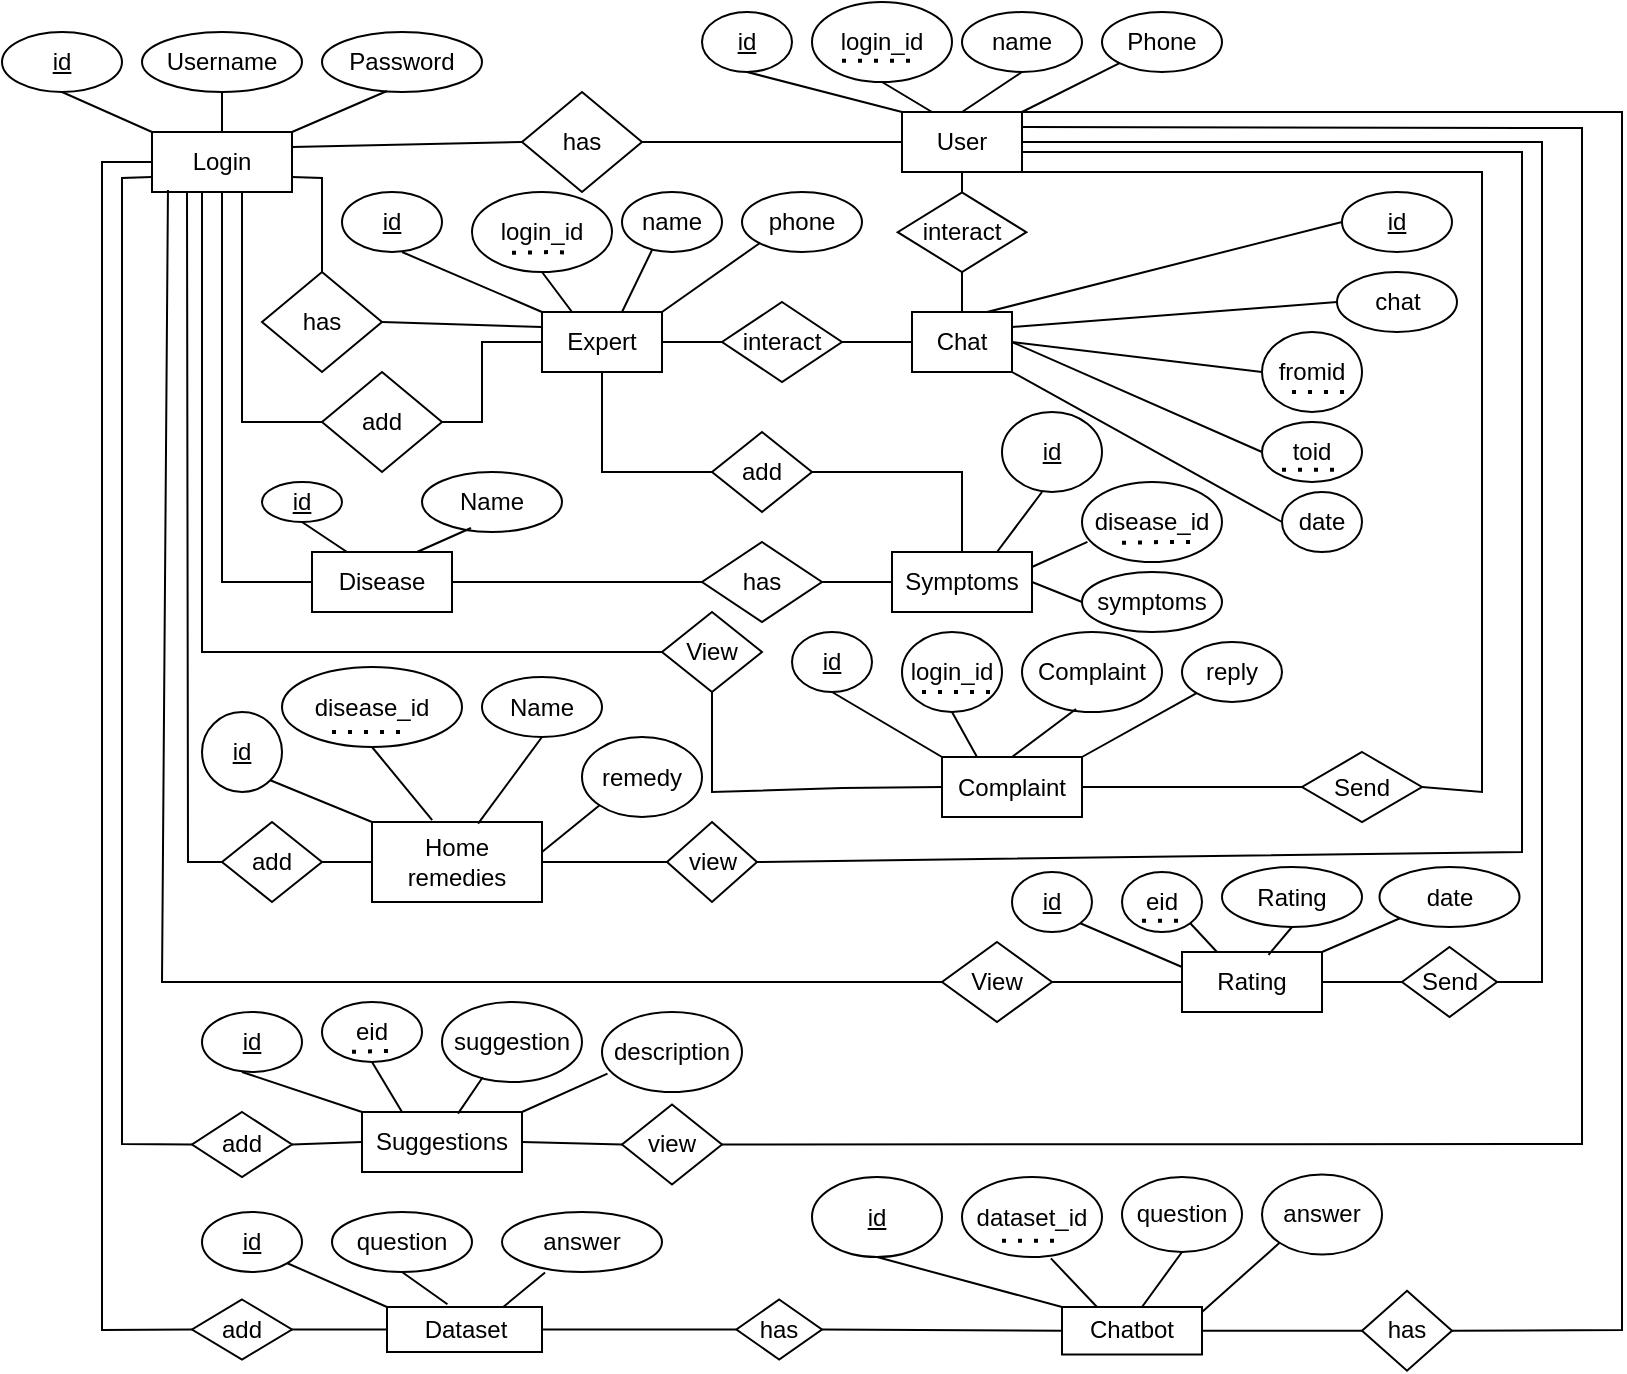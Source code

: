 <mxfile version="21.2.9" type="device">
  <diagram name="Page-1" id="4PY2ln1GWtD-hNEYARX-">
    <mxGraphModel dx="1122" dy="678" grid="1" gridSize="10" guides="1" tooltips="1" connect="1" arrows="1" fold="1" page="1" pageScale="1" pageWidth="850" pageHeight="1100" math="0" shadow="0">
      <root>
        <mxCell id="0" />
        <mxCell id="1" parent="0" />
        <mxCell id="e5oVYmnUQoA4widtPBJj-1" value="Login" style="rounded=0;whiteSpace=wrap;html=1;" parent="1" vertex="1">
          <mxGeometry x="85" y="80" width="70" height="30" as="geometry" />
        </mxCell>
        <mxCell id="e5oVYmnUQoA4widtPBJj-2" value="&lt;u&gt;id&lt;/u&gt;" style="ellipse;whiteSpace=wrap;html=1;" parent="1" vertex="1">
          <mxGeometry x="10" y="30" width="60" height="30" as="geometry" />
        </mxCell>
        <mxCell id="e5oVYmnUQoA4widtPBJj-3" value="Username" style="ellipse;whiteSpace=wrap;html=1;" parent="1" vertex="1">
          <mxGeometry x="80" y="30" width="80" height="30" as="geometry" />
        </mxCell>
        <mxCell id="e5oVYmnUQoA4widtPBJj-4" value="Password" style="ellipse;whiteSpace=wrap;html=1;" parent="1" vertex="1">
          <mxGeometry x="170" y="30" width="80" height="30" as="geometry" />
        </mxCell>
        <mxCell id="e5oVYmnUQoA4widtPBJj-5" value="has" style="shape=rhombus;html=1;dashed=0;whiteSpace=wrap;perimeter=rhombusPerimeter;" parent="1" vertex="1">
          <mxGeometry x="140" y="150" width="60" height="50" as="geometry" />
        </mxCell>
        <mxCell id="e5oVYmnUQoA4widtPBJj-6" value="" style="endArrow=none;html=1;rounded=0;entryX=0.5;entryY=1;entryDx=0;entryDy=0;exitX=0;exitY=0;exitDx=0;exitDy=0;" parent="1" source="e5oVYmnUQoA4widtPBJj-1" target="e5oVYmnUQoA4widtPBJj-2" edge="1">
          <mxGeometry width="50" height="50" relative="1" as="geometry">
            <mxPoint x="260" y="310" as="sourcePoint" />
            <mxPoint x="310" y="260" as="targetPoint" />
          </mxGeometry>
        </mxCell>
        <mxCell id="e5oVYmnUQoA4widtPBJj-8" value="" style="endArrow=none;html=1;rounded=0;entryX=0.406;entryY=0.983;entryDx=0;entryDy=0;entryPerimeter=0;exitX=1;exitY=0;exitDx=0;exitDy=0;" parent="1" source="e5oVYmnUQoA4widtPBJj-1" target="e5oVYmnUQoA4widtPBJj-4" edge="1">
          <mxGeometry width="50" height="50" relative="1" as="geometry">
            <mxPoint x="260" y="310" as="sourcePoint" />
            <mxPoint x="310" y="260" as="targetPoint" />
          </mxGeometry>
        </mxCell>
        <mxCell id="e5oVYmnUQoA4widtPBJj-10" value="Expert" style="html=1;dashed=0;whiteSpace=wrap;" parent="1" vertex="1">
          <mxGeometry x="280" y="170" width="60" height="30" as="geometry" />
        </mxCell>
        <mxCell id="e5oVYmnUQoA4widtPBJj-11" value="" style="endArrow=none;html=1;rounded=0;exitX=1;exitY=0.5;exitDx=0;exitDy=0;entryX=0;entryY=0.25;entryDx=0;entryDy=0;" parent="1" source="e5oVYmnUQoA4widtPBJj-5" target="e5oVYmnUQoA4widtPBJj-10" edge="1">
          <mxGeometry width="50" height="50" relative="1" as="geometry">
            <mxPoint x="260" y="310" as="sourcePoint" />
            <mxPoint x="310" y="260" as="targetPoint" />
          </mxGeometry>
        </mxCell>
        <mxCell id="e5oVYmnUQoA4widtPBJj-13" value="&lt;u&gt;id&lt;/u&gt;" style="ellipse;whiteSpace=wrap;html=1;" parent="1" vertex="1">
          <mxGeometry x="180" y="110" width="50" height="30" as="geometry" />
        </mxCell>
        <mxCell id="e5oVYmnUQoA4widtPBJj-15" value="name" style="ellipse;whiteSpace=wrap;html=1;" parent="1" vertex="1">
          <mxGeometry x="320" y="110" width="50" height="30" as="geometry" />
        </mxCell>
        <mxCell id="e5oVYmnUQoA4widtPBJj-16" value="phone" style="ellipse;whiteSpace=wrap;html=1;" parent="1" vertex="1">
          <mxGeometry x="380" y="110" width="60" height="30" as="geometry" />
        </mxCell>
        <mxCell id="e5oVYmnUQoA4widtPBJj-17" value="" style="endArrow=none;html=1;rounded=0;exitX=0;exitY=0;exitDx=0;exitDy=0;" parent="1" source="e5oVYmnUQoA4widtPBJj-10" edge="1">
          <mxGeometry width="50" height="50" relative="1" as="geometry">
            <mxPoint x="160" y="190" as="sourcePoint" />
            <mxPoint x="210" y="140" as="targetPoint" />
          </mxGeometry>
        </mxCell>
        <mxCell id="e5oVYmnUQoA4widtPBJj-18" value="" style="endArrow=none;html=1;rounded=0;entryX=0.5;entryY=1;entryDx=0;entryDy=0;exitX=0.25;exitY=0;exitDx=0;exitDy=0;" parent="1" source="e5oVYmnUQoA4widtPBJj-10" target="e5oVYmnUQoA4widtPBJj-14" edge="1">
          <mxGeometry width="50" height="50" relative="1" as="geometry">
            <mxPoint x="260" y="310" as="sourcePoint" />
            <mxPoint x="310" y="260" as="targetPoint" />
          </mxGeometry>
        </mxCell>
        <mxCell id="e5oVYmnUQoA4widtPBJj-19" value="" style="endArrow=none;html=1;rounded=0;entryX=0.3;entryY=0.967;entryDx=0;entryDy=0;entryPerimeter=0;" parent="1" target="e5oVYmnUQoA4widtPBJj-15" edge="1">
          <mxGeometry width="50" height="50" relative="1" as="geometry">
            <mxPoint x="320" y="170" as="sourcePoint" />
            <mxPoint x="310" y="260" as="targetPoint" />
          </mxGeometry>
        </mxCell>
        <mxCell id="e5oVYmnUQoA4widtPBJj-20" value="" style="endArrow=none;html=1;rounded=0;entryX=0;entryY=1;entryDx=0;entryDy=0;exitX=1;exitY=0;exitDx=0;exitDy=0;" parent="1" source="e5oVYmnUQoA4widtPBJj-10" target="e5oVYmnUQoA4widtPBJj-16" edge="1">
          <mxGeometry width="50" height="50" relative="1" as="geometry">
            <mxPoint x="260" y="310" as="sourcePoint" />
            <mxPoint x="310" y="260" as="targetPoint" />
          </mxGeometry>
        </mxCell>
        <mxCell id="e5oVYmnUQoA4widtPBJj-21" value="add" style="rhombus;whiteSpace=wrap;html=1;" parent="1" vertex="1">
          <mxGeometry x="170" y="200" width="60" height="50" as="geometry" />
        </mxCell>
        <mxCell id="e5oVYmnUQoA4widtPBJj-22" value="" style="endArrow=none;html=1;rounded=0;exitX=1;exitY=0.5;exitDx=0;exitDy=0;entryX=0;entryY=0.5;entryDx=0;entryDy=0;" parent="1" source="e5oVYmnUQoA4widtPBJj-21" target="e5oVYmnUQoA4widtPBJj-10" edge="1">
          <mxGeometry width="50" height="50" relative="1" as="geometry">
            <mxPoint x="260" y="310" as="sourcePoint" />
            <mxPoint x="310" y="260" as="targetPoint" />
            <Array as="points">
              <mxPoint x="250" y="225" />
              <mxPoint x="250" y="185" />
            </Array>
          </mxGeometry>
        </mxCell>
        <mxCell id="e5oVYmnUQoA4widtPBJj-23" value="" style="endArrow=none;html=1;rounded=0;exitX=0;exitY=0.5;exitDx=0;exitDy=0;" parent="1" source="e5oVYmnUQoA4widtPBJj-21" edge="1">
          <mxGeometry width="50" height="50" relative="1" as="geometry">
            <mxPoint x="120" y="220" as="sourcePoint" />
            <mxPoint x="130" y="110" as="targetPoint" />
            <Array as="points">
              <mxPoint x="130" y="225" />
            </Array>
          </mxGeometry>
        </mxCell>
        <mxCell id="e5oVYmnUQoA4widtPBJj-24" value="has" style="rhombus;whiteSpace=wrap;html=1;" parent="1" vertex="1">
          <mxGeometry x="270" y="60" width="60" height="50" as="geometry" />
        </mxCell>
        <mxCell id="e5oVYmnUQoA4widtPBJj-25" value="" style="endArrow=none;html=1;rounded=0;entryX=1;entryY=0.25;entryDx=0;entryDy=0;exitX=0;exitY=0.5;exitDx=0;exitDy=0;" parent="1" source="e5oVYmnUQoA4widtPBJj-24" target="e5oVYmnUQoA4widtPBJj-1" edge="1">
          <mxGeometry width="50" height="50" relative="1" as="geometry">
            <mxPoint x="120" y="260" as="sourcePoint" />
            <mxPoint x="310" y="260" as="targetPoint" />
            <Array as="points" />
          </mxGeometry>
        </mxCell>
        <mxCell id="e5oVYmnUQoA4widtPBJj-26" value="User" style="html=1;dashed=0;whiteSpace=wrap;" parent="1" vertex="1">
          <mxGeometry x="460" y="70" width="60" height="30" as="geometry" />
        </mxCell>
        <mxCell id="e5oVYmnUQoA4widtPBJj-28" value="&lt;u&gt;id&lt;/u&gt;" style="ellipse;whiteSpace=wrap;html=1;" parent="1" vertex="1">
          <mxGeometry x="360" y="20" width="45" height="30" as="geometry" />
        </mxCell>
        <mxCell id="e5oVYmnUQoA4widtPBJj-30" value="name" style="ellipse;whiteSpace=wrap;html=1;" parent="1" vertex="1">
          <mxGeometry x="490" y="20" width="60" height="30" as="geometry" />
        </mxCell>
        <mxCell id="e5oVYmnUQoA4widtPBJj-31" value="Phone" style="ellipse;whiteSpace=wrap;html=1;" parent="1" vertex="1">
          <mxGeometry x="560" y="20" width="60" height="30" as="geometry" />
        </mxCell>
        <mxCell id="e5oVYmnUQoA4widtPBJj-32" value="" style="endArrow=none;html=1;rounded=0;entryX=0.5;entryY=1;entryDx=0;entryDy=0;exitX=0;exitY=0;exitDx=0;exitDy=0;" parent="1" source="e5oVYmnUQoA4widtPBJj-26" target="e5oVYmnUQoA4widtPBJj-28" edge="1">
          <mxGeometry width="50" height="50" relative="1" as="geometry">
            <mxPoint x="280" y="310" as="sourcePoint" />
            <mxPoint x="330" y="260" as="targetPoint" />
          </mxGeometry>
        </mxCell>
        <mxCell id="e5oVYmnUQoA4widtPBJj-33" value="" style="endArrow=none;html=1;rounded=0;entryX=0.5;entryY=1;entryDx=0;entryDy=0;exitX=0.5;exitY=0;exitDx=0;exitDy=0;" parent="1" source="e5oVYmnUQoA4widtPBJj-26" target="e5oVYmnUQoA4widtPBJj-30" edge="1">
          <mxGeometry width="50" height="50" relative="1" as="geometry">
            <mxPoint x="280" y="310" as="sourcePoint" />
            <mxPoint x="330" y="260" as="targetPoint" />
          </mxGeometry>
        </mxCell>
        <mxCell id="e5oVYmnUQoA4widtPBJj-34" value="" style="endArrow=none;html=1;rounded=0;entryX=0;entryY=1;entryDx=0;entryDy=0;exitX=1;exitY=0;exitDx=0;exitDy=0;" parent="1" source="e5oVYmnUQoA4widtPBJj-26" target="e5oVYmnUQoA4widtPBJj-31" edge="1">
          <mxGeometry width="50" height="50" relative="1" as="geometry">
            <mxPoint x="530" y="90" as="sourcePoint" />
            <mxPoint x="330" y="260" as="targetPoint" />
          </mxGeometry>
        </mxCell>
        <mxCell id="e5oVYmnUQoA4widtPBJj-35" value="" style="endArrow=none;html=1;rounded=0;exitX=1;exitY=0.5;exitDx=0;exitDy=0;entryX=0;entryY=0.5;entryDx=0;entryDy=0;" parent="1" source="e5oVYmnUQoA4widtPBJj-24" target="e5oVYmnUQoA4widtPBJj-26" edge="1">
          <mxGeometry width="50" height="50" relative="1" as="geometry">
            <mxPoint x="280" y="310" as="sourcePoint" />
            <mxPoint x="480" y="90" as="targetPoint" />
            <Array as="points" />
          </mxGeometry>
        </mxCell>
        <mxCell id="e5oVYmnUQoA4widtPBJj-36" value="" style="endArrow=none;html=1;rounded=0;entryX=1;entryY=0.75;entryDx=0;entryDy=0;exitX=0.5;exitY=0;exitDx=0;exitDy=0;" parent="1" source="e5oVYmnUQoA4widtPBJj-5" target="e5oVYmnUQoA4widtPBJj-1" edge="1">
          <mxGeometry width="50" height="50" relative="1" as="geometry">
            <mxPoint x="280" y="310" as="sourcePoint" />
            <mxPoint x="330" y="260" as="targetPoint" />
            <Array as="points">
              <mxPoint x="170" y="103" />
            </Array>
          </mxGeometry>
        </mxCell>
        <mxCell id="e5oVYmnUQoA4widtPBJj-38" value="Chat" style="rounded=0;whiteSpace=wrap;html=1;" parent="1" vertex="1">
          <mxGeometry x="465" y="170" width="50" height="30" as="geometry" />
        </mxCell>
        <mxCell id="e5oVYmnUQoA4widtPBJj-41" value="interact" style="rhombus;whiteSpace=wrap;html=1;rotation=0;" parent="1" vertex="1">
          <mxGeometry x="457.83" y="110.17" width="64.35" height="39.83" as="geometry" />
        </mxCell>
        <mxCell id="e5oVYmnUQoA4widtPBJj-42" value="interact" style="rhombus;whiteSpace=wrap;html=1;" parent="1" vertex="1">
          <mxGeometry x="370" y="165" width="60" height="40" as="geometry" />
        </mxCell>
        <mxCell id="e5oVYmnUQoA4widtPBJj-43" value="" style="endArrow=none;html=1;rounded=0;entryX=0;entryY=0.5;entryDx=0;entryDy=0;exitX=1;exitY=0.5;exitDx=0;exitDy=0;" parent="1" source="e5oVYmnUQoA4widtPBJj-10" target="e5oVYmnUQoA4widtPBJj-42" edge="1">
          <mxGeometry width="50" height="50" relative="1" as="geometry">
            <mxPoint x="280" y="310" as="sourcePoint" />
            <mxPoint x="330" y="260" as="targetPoint" />
          </mxGeometry>
        </mxCell>
        <mxCell id="e5oVYmnUQoA4widtPBJj-44" value="" style="endArrow=none;html=1;rounded=0;entryX=0;entryY=0.5;entryDx=0;entryDy=0;exitX=1;exitY=0.5;exitDx=0;exitDy=0;" parent="1" source="e5oVYmnUQoA4widtPBJj-42" target="e5oVYmnUQoA4widtPBJj-38" edge="1">
          <mxGeometry width="50" height="50" relative="1" as="geometry">
            <mxPoint x="280" y="310" as="sourcePoint" />
            <mxPoint x="330" y="260" as="targetPoint" />
          </mxGeometry>
        </mxCell>
        <mxCell id="e5oVYmnUQoA4widtPBJj-45" value="" style="endArrow=none;html=1;rounded=0;entryX=0.5;entryY=1;entryDx=0;entryDy=0;exitX=0.5;exitY=0;exitDx=0;exitDy=0;" parent="1" source="e5oVYmnUQoA4widtPBJj-41" target="e5oVYmnUQoA4widtPBJj-26" edge="1">
          <mxGeometry width="50" height="50" relative="1" as="geometry">
            <mxPoint x="280" y="310" as="sourcePoint" />
            <mxPoint x="330" y="260" as="targetPoint" />
          </mxGeometry>
        </mxCell>
        <mxCell id="e5oVYmnUQoA4widtPBJj-49" value="" style="endArrow=none;html=1;rounded=0;entryX=0.5;entryY=1;entryDx=0;entryDy=0;exitX=0.5;exitY=0;exitDx=0;exitDy=0;" parent="1" source="e5oVYmnUQoA4widtPBJj-38" target="e5oVYmnUQoA4widtPBJj-41" edge="1">
          <mxGeometry width="50" height="50" relative="1" as="geometry">
            <mxPoint x="360" y="390" as="sourcePoint" />
            <mxPoint x="410" y="340" as="targetPoint" />
          </mxGeometry>
        </mxCell>
        <mxCell id="e5oVYmnUQoA4widtPBJj-50" value="Complaint" style="rounded=0;whiteSpace=wrap;html=1;" parent="1" vertex="1">
          <mxGeometry x="480" y="392.5" width="70" height="30" as="geometry" />
        </mxCell>
        <mxCell id="e5oVYmnUQoA4widtPBJj-51" value="&lt;u&gt;id&lt;/u&gt;" style="ellipse;whiteSpace=wrap;html=1;" parent="1" vertex="1">
          <mxGeometry x="405" y="330" width="40" height="30" as="geometry" />
        </mxCell>
        <mxCell id="e5oVYmnUQoA4widtPBJj-52" value="login_id" style="ellipse;whiteSpace=wrap;html=1;" parent="1" vertex="1">
          <mxGeometry x="460" y="330" width="50" height="40" as="geometry" />
        </mxCell>
        <mxCell id="e5oVYmnUQoA4widtPBJj-53" value="Complaint" style="ellipse;whiteSpace=wrap;html=1;" parent="1" vertex="1">
          <mxGeometry x="520" y="330" width="70" height="40" as="geometry" />
        </mxCell>
        <mxCell id="e5oVYmnUQoA4widtPBJj-54" value="reply" style="ellipse;whiteSpace=wrap;html=1;" parent="1" vertex="1">
          <mxGeometry x="600" y="335" width="50" height="30" as="geometry" />
        </mxCell>
        <mxCell id="e5oVYmnUQoA4widtPBJj-55" value="" style="endArrow=none;html=1;rounded=0;entryX=0.5;entryY=1;entryDx=0;entryDy=0;exitX=0;exitY=0;exitDx=0;exitDy=0;" parent="1" source="e5oVYmnUQoA4widtPBJj-50" target="e5oVYmnUQoA4widtPBJj-51" edge="1">
          <mxGeometry width="50" height="50" relative="1" as="geometry">
            <mxPoint x="280" y="310" as="sourcePoint" />
            <mxPoint x="330" y="260" as="targetPoint" />
          </mxGeometry>
        </mxCell>
        <mxCell id="e5oVYmnUQoA4widtPBJj-56" value="" style="endArrow=none;html=1;rounded=0;entryX=0.5;entryY=1;entryDx=0;entryDy=0;exitX=0.25;exitY=0;exitDx=0;exitDy=0;" parent="1" source="e5oVYmnUQoA4widtPBJj-50" target="e5oVYmnUQoA4widtPBJj-52" edge="1">
          <mxGeometry width="50" height="50" relative="1" as="geometry">
            <mxPoint x="280" y="310" as="sourcePoint" />
            <mxPoint x="330" y="260" as="targetPoint" />
          </mxGeometry>
        </mxCell>
        <mxCell id="e5oVYmnUQoA4widtPBJj-57" value="" style="endArrow=none;html=1;rounded=0;exitX=0.5;exitY=0;exitDx=0;exitDy=0;entryX=0.386;entryY=0.963;entryDx=0;entryDy=0;entryPerimeter=0;" parent="1" source="e5oVYmnUQoA4widtPBJj-50" target="e5oVYmnUQoA4widtPBJj-53" edge="1">
          <mxGeometry width="50" height="50" relative="1" as="geometry">
            <mxPoint x="280" y="310" as="sourcePoint" />
            <mxPoint x="460" y="250" as="targetPoint" />
          </mxGeometry>
        </mxCell>
        <mxCell id="e5oVYmnUQoA4widtPBJj-58" value="" style="endArrow=none;html=1;rounded=0;entryX=0;entryY=1;entryDx=0;entryDy=0;exitX=1;exitY=0;exitDx=0;exitDy=0;" parent="1" source="e5oVYmnUQoA4widtPBJj-50" target="e5oVYmnUQoA4widtPBJj-54" edge="1">
          <mxGeometry width="50" height="50" relative="1" as="geometry">
            <mxPoint x="280" y="310" as="sourcePoint" />
            <mxPoint x="330" y="260" as="targetPoint" />
          </mxGeometry>
        </mxCell>
        <mxCell id="fyWzcG6_L9xURKWOEm6A-1" value="Symptoms" style="rounded=0;whiteSpace=wrap;html=1;" parent="1" vertex="1">
          <mxGeometry x="455" y="290" width="70" height="30" as="geometry" />
        </mxCell>
        <mxCell id="fyWzcG6_L9xURKWOEm6A-2" value="has" style="rhombus;whiteSpace=wrap;html=1;" parent="1" vertex="1">
          <mxGeometry x="360" y="285" width="60" height="40" as="geometry" />
        </mxCell>
        <mxCell id="fyWzcG6_L9xURKWOEm6A-3" value="" style="endArrow=none;html=1;rounded=0;entryX=0;entryY=0.5;entryDx=0;entryDy=0;exitX=1;exitY=0.5;exitDx=0;exitDy=0;" parent="1" source="fyWzcG6_L9xURKWOEm6A-2" target="fyWzcG6_L9xURKWOEm6A-1" edge="1">
          <mxGeometry width="50" height="50" relative="1" as="geometry">
            <mxPoint x="390" y="380" as="sourcePoint" />
            <mxPoint x="440" y="330" as="targetPoint" />
          </mxGeometry>
        </mxCell>
        <mxCell id="fyWzcG6_L9xURKWOEm6A-4" value="Disease" style="rounded=0;whiteSpace=wrap;html=1;" parent="1" vertex="1">
          <mxGeometry x="165" y="290" width="70" height="30" as="geometry" />
        </mxCell>
        <mxCell id="fyWzcG6_L9xURKWOEm6A-5" value="&lt;u&gt;id&lt;/u&gt;" style="ellipse;whiteSpace=wrap;html=1;" parent="1" vertex="1">
          <mxGeometry x="140" y="255" width="40" height="20" as="geometry" />
        </mxCell>
        <mxCell id="fyWzcG6_L9xURKWOEm6A-6" value="Name" style="ellipse;whiteSpace=wrap;html=1;" parent="1" vertex="1">
          <mxGeometry x="220" y="250" width="70" height="30" as="geometry" />
        </mxCell>
        <mxCell id="fyWzcG6_L9xURKWOEm6A-8" value="" style="endArrow=none;html=1;rounded=0;entryX=0;entryY=0.5;entryDx=0;entryDy=0;exitX=1;exitY=0.5;exitDx=0;exitDy=0;" parent="1" source="fyWzcG6_L9xURKWOEm6A-4" target="fyWzcG6_L9xURKWOEm6A-2" edge="1">
          <mxGeometry width="50" height="50" relative="1" as="geometry">
            <mxPoint x="270" y="380" as="sourcePoint" />
            <mxPoint x="320" y="330" as="targetPoint" />
          </mxGeometry>
        </mxCell>
        <mxCell id="fyWzcG6_L9xURKWOEm6A-9" value="" style="endArrow=none;html=1;rounded=0;entryX=0.5;entryY=1;entryDx=0;entryDy=0;exitX=0.25;exitY=0;exitDx=0;exitDy=0;" parent="1" source="fyWzcG6_L9xURKWOEm6A-4" target="fyWzcG6_L9xURKWOEm6A-5" edge="1">
          <mxGeometry width="50" height="50" relative="1" as="geometry">
            <mxPoint x="90" y="380" as="sourcePoint" />
            <mxPoint x="140" y="330" as="targetPoint" />
          </mxGeometry>
        </mxCell>
        <mxCell id="fyWzcG6_L9xURKWOEm6A-10" value="" style="endArrow=none;html=1;rounded=0;entryX=0.35;entryY=0.933;entryDx=0;entryDy=0;entryPerimeter=0;exitX=0.75;exitY=0;exitDx=0;exitDy=0;" parent="1" source="fyWzcG6_L9xURKWOEm6A-4" target="fyWzcG6_L9xURKWOEm6A-6" edge="1">
          <mxGeometry width="50" height="50" relative="1" as="geometry">
            <mxPoint x="270" y="380" as="sourcePoint" />
            <mxPoint x="320" y="330" as="targetPoint" />
          </mxGeometry>
        </mxCell>
        <mxCell id="fyWzcG6_L9xURKWOEm6A-11" value="add" style="rhombus;whiteSpace=wrap;html=1;" parent="1" vertex="1">
          <mxGeometry x="365" y="230" width="50" height="40" as="geometry" />
        </mxCell>
        <mxCell id="fyWzcG6_L9xURKWOEm6A-12" value="" style="endArrow=none;html=1;rounded=0;exitX=0.5;exitY=1;exitDx=0;exitDy=0;entryX=0;entryY=0.5;entryDx=0;entryDy=0;" parent="1" source="e5oVYmnUQoA4widtPBJj-10" target="fyWzcG6_L9xURKWOEm6A-11" edge="1">
          <mxGeometry width="50" height="50" relative="1" as="geometry">
            <mxPoint x="400" y="310" as="sourcePoint" />
            <mxPoint x="450" y="260" as="targetPoint" />
            <Array as="points">
              <mxPoint x="310" y="250" />
            </Array>
          </mxGeometry>
        </mxCell>
        <mxCell id="fyWzcG6_L9xURKWOEm6A-13" value="" style="endArrow=none;html=1;rounded=0;entryX=0.5;entryY=0;entryDx=0;entryDy=0;exitX=1;exitY=0.5;exitDx=0;exitDy=0;" parent="1" source="fyWzcG6_L9xURKWOEm6A-11" target="fyWzcG6_L9xURKWOEm6A-1" edge="1">
          <mxGeometry width="50" height="50" relative="1" as="geometry">
            <mxPoint x="400" y="310" as="sourcePoint" />
            <mxPoint x="450" y="260" as="targetPoint" />
            <Array as="points">
              <mxPoint x="490" y="250" />
            </Array>
          </mxGeometry>
        </mxCell>
        <mxCell id="fyWzcG6_L9xURKWOEm6A-14" value="" style="endArrow=none;html=1;rounded=0;exitX=0;exitY=0.5;exitDx=0;exitDy=0;entryX=0.5;entryY=1;entryDx=0;entryDy=0;" parent="1" source="fyWzcG6_L9xURKWOEm6A-4" target="e5oVYmnUQoA4widtPBJj-1" edge="1">
          <mxGeometry width="50" height="50" relative="1" as="geometry">
            <mxPoint x="400" y="310" as="sourcePoint" />
            <mxPoint x="450" y="260" as="targetPoint" />
            <Array as="points">
              <mxPoint x="120" y="305" />
            </Array>
          </mxGeometry>
        </mxCell>
        <mxCell id="fyWzcG6_L9xURKWOEm6A-15" value="View" style="rhombus;whiteSpace=wrap;html=1;" parent="1" vertex="1">
          <mxGeometry x="340" y="320" width="50" height="40" as="geometry" />
        </mxCell>
        <mxCell id="fyWzcG6_L9xURKWOEm6A-16" value="" style="endArrow=none;html=1;rounded=0;entryX=0;entryY=0.5;entryDx=0;entryDy=0;exitX=0.5;exitY=1;exitDx=0;exitDy=0;" parent="1" source="fyWzcG6_L9xURKWOEm6A-15" target="e5oVYmnUQoA4widtPBJj-50" edge="1">
          <mxGeometry width="50" height="50" relative="1" as="geometry">
            <mxPoint x="400" y="310" as="sourcePoint" />
            <mxPoint x="450" y="260" as="targetPoint" />
            <Array as="points">
              <mxPoint x="365" y="410" />
              <mxPoint x="430" y="408" />
            </Array>
          </mxGeometry>
        </mxCell>
        <mxCell id="fyWzcG6_L9xURKWOEm6A-17" value="" style="endArrow=none;html=1;rounded=0;exitX=0;exitY=0.5;exitDx=0;exitDy=0;" parent="1" source="fyWzcG6_L9xURKWOEm6A-15" edge="1">
          <mxGeometry width="50" height="50" relative="1" as="geometry">
            <mxPoint x="400" y="310" as="sourcePoint" />
            <mxPoint x="110" y="110" as="targetPoint" />
            <Array as="points">
              <mxPoint x="110" y="340" />
            </Array>
          </mxGeometry>
        </mxCell>
        <mxCell id="fyWzcG6_L9xURKWOEm6A-18" value="Send" style="rhombus;whiteSpace=wrap;html=1;" parent="1" vertex="1">
          <mxGeometry x="660" y="390" width="60" height="35" as="geometry" />
        </mxCell>
        <mxCell id="fyWzcG6_L9xURKWOEm6A-19" value="" style="endArrow=none;html=1;rounded=0;entryX=0;entryY=0.5;entryDx=0;entryDy=0;exitX=1;exitY=0.5;exitDx=0;exitDy=0;" parent="1" source="e5oVYmnUQoA4widtPBJj-50" target="fyWzcG6_L9xURKWOEm6A-18" edge="1">
          <mxGeometry width="50" height="50" relative="1" as="geometry">
            <mxPoint x="400" y="310" as="sourcePoint" />
            <mxPoint x="450" y="260" as="targetPoint" />
          </mxGeometry>
        </mxCell>
        <mxCell id="fyWzcG6_L9xURKWOEm6A-20" value="" style="endArrow=none;html=1;rounded=0;exitX=1;exitY=0.5;exitDx=0;exitDy=0;entryX=1;entryY=1;entryDx=0;entryDy=0;" parent="1" source="fyWzcG6_L9xURKWOEm6A-18" target="e5oVYmnUQoA4widtPBJj-26" edge="1">
          <mxGeometry width="50" height="50" relative="1" as="geometry">
            <mxPoint x="400" y="310" as="sourcePoint" />
            <mxPoint x="520" y="100" as="targetPoint" />
            <Array as="points">
              <mxPoint x="750" y="410" />
              <mxPoint x="750" y="100" />
              <mxPoint x="580" y="100" />
            </Array>
          </mxGeometry>
        </mxCell>
        <mxCell id="fyWzcG6_L9xURKWOEm6A-21" value="Home remedies" style="rounded=0;whiteSpace=wrap;html=1;" parent="1" vertex="1">
          <mxGeometry x="195" y="425" width="85" height="40" as="geometry" />
        </mxCell>
        <mxCell id="fyWzcG6_L9xURKWOEm6A-22" value="Rating" style="rounded=0;whiteSpace=wrap;html=1;" parent="1" vertex="1">
          <mxGeometry x="600" y="490" width="70" height="30" as="geometry" />
        </mxCell>
        <mxCell id="fyWzcG6_L9xURKWOEm6A-23" value="View" style="rhombus;whiteSpace=wrap;html=1;" parent="1" vertex="1">
          <mxGeometry x="480" y="485" width="55" height="40" as="geometry" />
        </mxCell>
        <mxCell id="fyWzcG6_L9xURKWOEm6A-24" value="add" style="rhombus;whiteSpace=wrap;html=1;" parent="1" vertex="1">
          <mxGeometry x="120" y="425" width="50" height="40" as="geometry" />
        </mxCell>
        <mxCell id="fyWzcG6_L9xURKWOEm6A-26" value="Suggestions" style="rounded=0;whiteSpace=wrap;html=1;" parent="1" vertex="1">
          <mxGeometry x="190" y="570" width="80" height="30" as="geometry" />
        </mxCell>
        <mxCell id="fyWzcG6_L9xURKWOEm6A-27" value="add" style="rhombus;whiteSpace=wrap;html=1;" parent="1" vertex="1">
          <mxGeometry x="105" y="570" width="50" height="32.5" as="geometry" />
        </mxCell>
        <mxCell id="fyWzcG6_L9xURKWOEm6A-28" value="Dataset" style="rounded=0;whiteSpace=wrap;html=1;" parent="1" vertex="1">
          <mxGeometry x="202.5" y="667.5" width="77.5" height="22.5" as="geometry" />
        </mxCell>
        <mxCell id="fyWzcG6_L9xURKWOEm6A-29" value="view" style="rhombus;whiteSpace=wrap;html=1;" parent="1" vertex="1">
          <mxGeometry x="320" y="566.25" width="50" height="40" as="geometry" />
        </mxCell>
        <mxCell id="fyWzcG6_L9xURKWOEm6A-30" value="add" style="rhombus;whiteSpace=wrap;html=1;" parent="1" vertex="1">
          <mxGeometry x="105" y="663.75" width="50" height="30" as="geometry" />
        </mxCell>
        <mxCell id="fyWzcG6_L9xURKWOEm6A-33" value="view" style="rhombus;whiteSpace=wrap;html=1;" parent="1" vertex="1">
          <mxGeometry x="342.5" y="425" width="45" height="40" as="geometry" />
        </mxCell>
        <mxCell id="fyWzcG6_L9xURKWOEm6A-34" value="Send" style="rhombus;whiteSpace=wrap;html=1;" parent="1" vertex="1">
          <mxGeometry x="710" y="487.5" width="47.5" height="35" as="geometry" />
        </mxCell>
        <mxCell id="fyWzcG6_L9xURKWOEm6A-35" value="has" style="rhombus;whiteSpace=wrap;html=1;" parent="1" vertex="1">
          <mxGeometry x="377.18" y="663.75" width="42.82" height="30" as="geometry" />
        </mxCell>
        <mxCell id="fyWzcG6_L9xURKWOEm6A-36" value="" style="endArrow=none;html=1;rounded=0;entryX=0.25;entryY=1;entryDx=0;entryDy=0;exitX=0;exitY=0.5;exitDx=0;exitDy=0;" parent="1" source="fyWzcG6_L9xURKWOEm6A-24" target="e5oVYmnUQoA4widtPBJj-1" edge="1">
          <mxGeometry width="50" height="50" relative="1" as="geometry">
            <mxPoint x="100" y="450" as="sourcePoint" />
            <mxPoint x="450" y="280" as="targetPoint" />
            <Array as="points">
              <mxPoint x="103" y="445" />
            </Array>
          </mxGeometry>
        </mxCell>
        <mxCell id="fyWzcG6_L9xURKWOEm6A-37" value="" style="endArrow=none;html=1;rounded=0;exitX=1;exitY=0.5;exitDx=0;exitDy=0;entryX=0;entryY=0.5;entryDx=0;entryDy=0;" parent="1" source="fyWzcG6_L9xURKWOEm6A-24" target="fyWzcG6_L9xURKWOEm6A-21" edge="1">
          <mxGeometry width="50" height="50" relative="1" as="geometry">
            <mxPoint x="400" y="330" as="sourcePoint" />
            <mxPoint x="450" y="280" as="targetPoint" />
          </mxGeometry>
        </mxCell>
        <mxCell id="fyWzcG6_L9xURKWOEm6A-38" value="" style="endArrow=none;html=1;rounded=0;entryX=0;entryY=0.5;entryDx=0;entryDy=0;exitX=1;exitY=0.5;exitDx=0;exitDy=0;" parent="1" source="fyWzcG6_L9xURKWOEm6A-21" target="fyWzcG6_L9xURKWOEm6A-33" edge="1">
          <mxGeometry width="50" height="50" relative="1" as="geometry">
            <mxPoint x="400" y="330" as="sourcePoint" />
            <mxPoint x="450" y="280" as="targetPoint" />
          </mxGeometry>
        </mxCell>
        <mxCell id="fyWzcG6_L9xURKWOEm6A-39" value="" style="endArrow=none;html=1;rounded=0;exitX=1;exitY=0.5;exitDx=0;exitDy=0;" parent="1" source="fyWzcG6_L9xURKWOEm6A-33" edge="1">
          <mxGeometry width="50" height="50" relative="1" as="geometry">
            <mxPoint x="400" y="330" as="sourcePoint" />
            <mxPoint x="520" y="90" as="targetPoint" />
            <Array as="points">
              <mxPoint x="770" y="440" />
              <mxPoint x="770" y="90" />
            </Array>
          </mxGeometry>
        </mxCell>
        <mxCell id="fyWzcG6_L9xURKWOEm6A-40" value="" style="endArrow=none;html=1;rounded=0;entryX=0;entryY=0.5;entryDx=0;entryDy=0;exitX=0.114;exitY=0.967;exitDx=0;exitDy=0;exitPerimeter=0;" parent="1" source="e5oVYmnUQoA4widtPBJj-1" target="fyWzcG6_L9xURKWOEm6A-23" edge="1">
          <mxGeometry width="50" height="50" relative="1" as="geometry">
            <mxPoint x="100" y="110" as="sourcePoint" />
            <mxPoint x="450" y="280" as="targetPoint" />
            <Array as="points">
              <mxPoint x="90" y="505" />
            </Array>
          </mxGeometry>
        </mxCell>
        <mxCell id="fyWzcG6_L9xURKWOEm6A-41" value="" style="endArrow=none;html=1;rounded=0;entryX=0;entryY=0.5;entryDx=0;entryDy=0;exitX=1;exitY=0.5;exitDx=0;exitDy=0;" parent="1" source="fyWzcG6_L9xURKWOEm6A-23" target="fyWzcG6_L9xURKWOEm6A-22" edge="1">
          <mxGeometry width="50" height="50" relative="1" as="geometry">
            <mxPoint x="400" y="330" as="sourcePoint" />
            <mxPoint x="450" y="280" as="targetPoint" />
          </mxGeometry>
        </mxCell>
        <mxCell id="fyWzcG6_L9xURKWOEm6A-42" value="" style="endArrow=none;html=1;rounded=0;exitX=1;exitY=0.5;exitDx=0;exitDy=0;entryX=0;entryY=0.5;entryDx=0;entryDy=0;" parent="1" source="fyWzcG6_L9xURKWOEm6A-27" target="fyWzcG6_L9xURKWOEm6A-26" edge="1">
          <mxGeometry width="50" height="50" relative="1" as="geometry">
            <mxPoint x="400" y="330" as="sourcePoint" />
            <mxPoint x="310" y="545" as="targetPoint" />
          </mxGeometry>
        </mxCell>
        <mxCell id="fyWzcG6_L9xURKWOEm6A-43" value="" style="endArrow=none;html=1;rounded=0;entryX=0;entryY=0.5;entryDx=0;entryDy=0;exitX=0;exitY=0.75;exitDx=0;exitDy=0;" parent="1" source="e5oVYmnUQoA4widtPBJj-1" target="fyWzcG6_L9xURKWOEm6A-27" edge="1">
          <mxGeometry width="50" height="50" relative="1" as="geometry">
            <mxPoint x="90" y="110" as="sourcePoint" />
            <mxPoint x="450" y="280" as="targetPoint" />
            <Array as="points">
              <mxPoint x="70" y="103" />
              <mxPoint x="70" y="586" />
            </Array>
          </mxGeometry>
        </mxCell>
        <mxCell id="fyWzcG6_L9xURKWOEm6A-44" value="" style="endArrow=none;html=1;rounded=0;exitX=0;exitY=0.5;exitDx=0;exitDy=0;entryX=0;entryY=0.5;entryDx=0;entryDy=0;" parent="1" source="fyWzcG6_L9xURKWOEm6A-30" target="e5oVYmnUQoA4widtPBJj-1" edge="1">
          <mxGeometry width="50" height="50" relative="1" as="geometry">
            <mxPoint x="400" y="330" as="sourcePoint" />
            <mxPoint x="60" y="580" as="targetPoint" />
            <Array as="points">
              <mxPoint x="60" y="679" />
              <mxPoint x="60" y="95" />
            </Array>
          </mxGeometry>
        </mxCell>
        <mxCell id="fyWzcG6_L9xURKWOEm6A-45" value="" style="endArrow=none;html=1;rounded=0;exitX=1;exitY=0.5;exitDx=0;exitDy=0;entryX=0;entryY=0.5;entryDx=0;entryDy=0;" parent="1" source="fyWzcG6_L9xURKWOEm6A-30" target="fyWzcG6_L9xURKWOEm6A-28" edge="1">
          <mxGeometry width="50" height="50" relative="1" as="geometry">
            <mxPoint x="370" y="340" as="sourcePoint" />
            <mxPoint x="420" y="290" as="targetPoint" />
          </mxGeometry>
        </mxCell>
        <mxCell id="fyWzcG6_L9xURKWOEm6A-46" value="" style="endArrow=none;html=1;rounded=0;entryX=0;entryY=0.5;entryDx=0;entryDy=0;exitX=1;exitY=0.5;exitDx=0;exitDy=0;" parent="1" source="fyWzcG6_L9xURKWOEm6A-22" target="fyWzcG6_L9xURKWOEm6A-34" edge="1">
          <mxGeometry width="50" height="50" relative="1" as="geometry">
            <mxPoint x="390" y="503" as="sourcePoint" />
            <mxPoint x="420" y="290" as="targetPoint" />
          </mxGeometry>
        </mxCell>
        <mxCell id="fyWzcG6_L9xURKWOEm6A-47" value="" style="endArrow=none;html=1;rounded=0;entryX=0;entryY=0.5;entryDx=0;entryDy=0;exitX=1;exitY=0.5;exitDx=0;exitDy=0;" parent="1" source="fyWzcG6_L9xURKWOEm6A-26" target="fyWzcG6_L9xURKWOEm6A-29" edge="1">
          <mxGeometry width="50" height="50" relative="1" as="geometry">
            <mxPoint x="370" y="330" as="sourcePoint" />
            <mxPoint x="420" y="280" as="targetPoint" />
          </mxGeometry>
        </mxCell>
        <mxCell id="fyWzcG6_L9xURKWOEm6A-52" value="" style="endArrow=none;html=1;rounded=0;exitX=1;exitY=0.5;exitDx=0;exitDy=0;entryX=0;entryY=0.5;entryDx=0;entryDy=0;" parent="1" source="fyWzcG6_L9xURKWOEm6A-28" target="fyWzcG6_L9xURKWOEm6A-35" edge="1">
          <mxGeometry width="50" height="50" relative="1" as="geometry">
            <mxPoint x="370" y="330" as="sourcePoint" />
            <mxPoint x="460" y="590" as="targetPoint" />
          </mxGeometry>
        </mxCell>
        <mxCell id="fyWzcG6_L9xURKWOEm6A-53" value="" style="endArrow=none;html=1;rounded=0;exitX=1;exitY=0.5;exitDx=0;exitDy=0;entryX=1;entryY=0.5;entryDx=0;entryDy=0;" parent="1" source="fyWzcG6_L9xURKWOEm6A-34" target="e5oVYmnUQoA4widtPBJj-26" edge="1">
          <mxGeometry width="50" height="50" relative="1" as="geometry">
            <mxPoint x="370" y="330" as="sourcePoint" />
            <mxPoint x="650" y="505" as="targetPoint" />
            <Array as="points">
              <mxPoint x="780" y="505" />
              <mxPoint x="780" y="85" />
            </Array>
          </mxGeometry>
        </mxCell>
        <mxCell id="fyWzcG6_L9xURKWOEm6A-55" value="" style="endArrow=none;html=1;rounded=0;exitX=1;exitY=0.5;exitDx=0;exitDy=0;entryX=1;entryY=0.25;entryDx=0;entryDy=0;" parent="1" source="fyWzcG6_L9xURKWOEm6A-29" target="e5oVYmnUQoA4widtPBJj-26" edge="1">
          <mxGeometry width="50" height="50" relative="1" as="geometry">
            <mxPoint x="370" y="330" as="sourcePoint" />
            <mxPoint x="520" y="60" as="targetPoint" />
            <Array as="points">
              <mxPoint x="800" y="586" />
              <mxPoint x="800" y="78" />
            </Array>
          </mxGeometry>
        </mxCell>
        <mxCell id="Wvopbo3fsNnhGRtY6t6F-2" value="Chatbot" style="rounded=0;whiteSpace=wrap;html=1;" vertex="1" parent="1">
          <mxGeometry x="540" y="667.5" width="70" height="23.75" as="geometry" />
        </mxCell>
        <mxCell id="Wvopbo3fsNnhGRtY6t6F-4" value="" style="endArrow=none;html=1;rounded=0;entryX=0;entryY=0.5;entryDx=0;entryDy=0;exitX=1;exitY=0.5;exitDx=0;exitDy=0;" edge="1" parent="1" source="fyWzcG6_L9xURKWOEm6A-35" target="Wvopbo3fsNnhGRtY6t6F-2">
          <mxGeometry width="50" height="50" relative="1" as="geometry">
            <mxPoint x="400" y="460" as="sourcePoint" />
            <mxPoint x="450" y="410" as="targetPoint" />
          </mxGeometry>
        </mxCell>
        <mxCell id="Wvopbo3fsNnhGRtY6t6F-6" value="has" style="rhombus;whiteSpace=wrap;html=1;" vertex="1" parent="1">
          <mxGeometry x="690" y="659.37" width="45" height="40" as="geometry" />
        </mxCell>
        <mxCell id="Wvopbo3fsNnhGRtY6t6F-7" value="" style="endArrow=none;html=1;rounded=0;entryX=0;entryY=0.5;entryDx=0;entryDy=0;exitX=1;exitY=0.5;exitDx=0;exitDy=0;" edge="1" parent="1" source="Wvopbo3fsNnhGRtY6t6F-2" target="Wvopbo3fsNnhGRtY6t6F-6">
          <mxGeometry width="50" height="50" relative="1" as="geometry">
            <mxPoint x="400" y="460" as="sourcePoint" />
            <mxPoint x="450" y="410" as="targetPoint" />
          </mxGeometry>
        </mxCell>
        <mxCell id="Wvopbo3fsNnhGRtY6t6F-8" value="" style="endArrow=none;html=1;rounded=0;exitX=1;exitY=0.5;exitDx=0;exitDy=0;" edge="1" parent="1" source="Wvopbo3fsNnhGRtY6t6F-6">
          <mxGeometry width="50" height="50" relative="1" as="geometry">
            <mxPoint x="400" y="360" as="sourcePoint" />
            <mxPoint x="520" y="70" as="targetPoint" />
            <Array as="points">
              <mxPoint x="820" y="679" />
              <mxPoint x="820" y="70" />
            </Array>
          </mxGeometry>
        </mxCell>
        <mxCell id="Wvopbo3fsNnhGRtY6t6F-12" value="" style="endArrow=none;html=1;rounded=0;entryX=0.5;entryY=1;entryDx=0;entryDy=0;exitX=0.5;exitY=0;exitDx=0;exitDy=0;" edge="1" parent="1" source="e5oVYmnUQoA4widtPBJj-1" target="e5oVYmnUQoA4widtPBJj-3">
          <mxGeometry width="50" height="50" relative="1" as="geometry">
            <mxPoint x="400" y="340" as="sourcePoint" />
            <mxPoint x="450" y="290" as="targetPoint" />
          </mxGeometry>
        </mxCell>
        <mxCell id="Wvopbo3fsNnhGRtY6t6F-14" value="&lt;u&gt;id&lt;/u&gt;" style="ellipse;whiteSpace=wrap;html=1;" vertex="1" parent="1">
          <mxGeometry x="680" y="110" width="55" height="30" as="geometry" />
        </mxCell>
        <mxCell id="Wvopbo3fsNnhGRtY6t6F-15" value="chat" style="ellipse;whiteSpace=wrap;html=1;" vertex="1" parent="1">
          <mxGeometry x="677.5" y="150" width="60" height="30" as="geometry" />
        </mxCell>
        <mxCell id="Wvopbo3fsNnhGRtY6t6F-16" value="fromid" style="ellipse;whiteSpace=wrap;html=1;" vertex="1" parent="1">
          <mxGeometry x="640" y="180" width="50" height="40" as="geometry" />
        </mxCell>
        <mxCell id="Wvopbo3fsNnhGRtY6t6F-20" value="toid" style="ellipse;whiteSpace=wrap;html=1;" vertex="1" parent="1">
          <mxGeometry x="640" y="225" width="50" height="30" as="geometry" />
        </mxCell>
        <mxCell id="Wvopbo3fsNnhGRtY6t6F-21" value="date" style="ellipse;whiteSpace=wrap;html=1;" vertex="1" parent="1">
          <mxGeometry x="650" y="260" width="40" height="30" as="geometry" />
        </mxCell>
        <mxCell id="Wvopbo3fsNnhGRtY6t6F-30" value="login_id" style="ellipse;whiteSpace=wrap;html=1;" vertex="1" parent="1">
          <mxGeometry x="415" y="15" width="70" height="40" as="geometry" />
        </mxCell>
        <mxCell id="Wvopbo3fsNnhGRtY6t6F-31" value="" style="endArrow=none;html=1;rounded=0;entryX=0.5;entryY=1;entryDx=0;entryDy=0;exitX=0.25;exitY=0;exitDx=0;exitDy=0;" edge="1" parent="1" source="e5oVYmnUQoA4widtPBJj-26" target="Wvopbo3fsNnhGRtY6t6F-30">
          <mxGeometry width="50" height="50" relative="1" as="geometry">
            <mxPoint x="390" y="360" as="sourcePoint" />
            <mxPoint x="440" y="310" as="targetPoint" />
          </mxGeometry>
        </mxCell>
        <mxCell id="Wvopbo3fsNnhGRtY6t6F-33" value="" style="endArrow=none;html=1;rounded=0;exitX=0.75;exitY=0;exitDx=0;exitDy=0;entryX=0;entryY=0.5;entryDx=0;entryDy=0;" edge="1" parent="1" source="e5oVYmnUQoA4widtPBJj-38" target="Wvopbo3fsNnhGRtY6t6F-14">
          <mxGeometry width="50" height="50" relative="1" as="geometry">
            <mxPoint x="502.5" y="170" as="sourcePoint" />
            <mxPoint x="552.5" y="120" as="targetPoint" />
          </mxGeometry>
        </mxCell>
        <mxCell id="Wvopbo3fsNnhGRtY6t6F-36" value="" style="endArrow=none;html=1;rounded=0;exitX=1;exitY=0.25;exitDx=0;exitDy=0;entryX=0;entryY=0.5;entryDx=0;entryDy=0;" edge="1" parent="1" source="e5oVYmnUQoA4widtPBJj-38" target="Wvopbo3fsNnhGRtY6t6F-15">
          <mxGeometry width="50" height="50" relative="1" as="geometry">
            <mxPoint x="505" y="220" as="sourcePoint" />
            <mxPoint x="560" y="160" as="targetPoint" />
          </mxGeometry>
        </mxCell>
        <mxCell id="Wvopbo3fsNnhGRtY6t6F-37" value="" style="endArrow=none;html=1;rounded=0;entryX=0;entryY=0.5;entryDx=0;entryDy=0;exitX=1;exitY=0.5;exitDx=0;exitDy=0;" edge="1" parent="1" source="e5oVYmnUQoA4widtPBJj-38" target="Wvopbo3fsNnhGRtY6t6F-16">
          <mxGeometry width="50" height="50" relative="1" as="geometry">
            <mxPoint x="520" y="190" as="sourcePoint" />
            <mxPoint x="440" y="310" as="targetPoint" />
          </mxGeometry>
        </mxCell>
        <mxCell id="Wvopbo3fsNnhGRtY6t6F-38" value="" style="endArrow=none;html=1;rounded=0;exitX=1;exitY=0.5;exitDx=0;exitDy=0;entryX=0;entryY=0.5;entryDx=0;entryDy=0;" edge="1" parent="1" source="e5oVYmnUQoA4widtPBJj-38" target="Wvopbo3fsNnhGRtY6t6F-20">
          <mxGeometry width="50" height="50" relative="1" as="geometry">
            <mxPoint x="390" y="360" as="sourcePoint" />
            <mxPoint x="560" y="250" as="targetPoint" />
          </mxGeometry>
        </mxCell>
        <mxCell id="Wvopbo3fsNnhGRtY6t6F-39" value="" style="endArrow=none;html=1;rounded=0;entryX=0;entryY=0.5;entryDx=0;entryDy=0;exitX=1;exitY=1;exitDx=0;exitDy=0;" edge="1" parent="1" source="e5oVYmnUQoA4widtPBJj-38" target="Wvopbo3fsNnhGRtY6t6F-21">
          <mxGeometry width="50" height="50" relative="1" as="geometry">
            <mxPoint x="485" y="290" as="sourcePoint" />
            <mxPoint x="535" y="240" as="targetPoint" />
          </mxGeometry>
        </mxCell>
        <mxCell id="Wvopbo3fsNnhGRtY6t6F-40" value="&lt;u&gt;id&lt;/u&gt;" style="ellipse;whiteSpace=wrap;html=1;" vertex="1" parent="1">
          <mxGeometry x="110" y="370" width="40" height="40" as="geometry" />
        </mxCell>
        <mxCell id="Wvopbo3fsNnhGRtY6t6F-42" value="disease_id" style="ellipse;whiteSpace=wrap;html=1;" vertex="1" parent="1">
          <mxGeometry x="150" y="347.5" width="90" height="40" as="geometry" />
        </mxCell>
        <mxCell id="Wvopbo3fsNnhGRtY6t6F-43" value="Name" style="ellipse;whiteSpace=wrap;html=1;" vertex="1" parent="1">
          <mxGeometry x="250" y="352.5" width="60" height="30" as="geometry" />
        </mxCell>
        <mxCell id="Wvopbo3fsNnhGRtY6t6F-46" value="remedy" style="ellipse;whiteSpace=wrap;html=1;" vertex="1" parent="1">
          <mxGeometry x="300" y="382.5" width="60" height="40" as="geometry" />
        </mxCell>
        <mxCell id="Wvopbo3fsNnhGRtY6t6F-47" value="" style="endArrow=none;html=1;rounded=0;entryX=1;entryY=1;entryDx=0;entryDy=0;exitX=0;exitY=0;exitDx=0;exitDy=0;" edge="1" parent="1" source="fyWzcG6_L9xURKWOEm6A-21" target="Wvopbo3fsNnhGRtY6t6F-40">
          <mxGeometry width="50" height="50" relative="1" as="geometry">
            <mxPoint x="390" y="360" as="sourcePoint" />
            <mxPoint x="440" y="310" as="targetPoint" />
          </mxGeometry>
        </mxCell>
        <mxCell id="Wvopbo3fsNnhGRtY6t6F-48" value="" style="endArrow=none;html=1;rounded=0;entryX=0.5;entryY=1;entryDx=0;entryDy=0;exitX=0.354;exitY=-0.024;exitDx=0;exitDy=0;exitPerimeter=0;" edge="1" parent="1" source="fyWzcG6_L9xURKWOEm6A-21" target="Wvopbo3fsNnhGRtY6t6F-42">
          <mxGeometry width="50" height="50" relative="1" as="geometry">
            <mxPoint x="230" y="430" as="sourcePoint" />
            <mxPoint x="440" y="310" as="targetPoint" />
          </mxGeometry>
        </mxCell>
        <mxCell id="Wvopbo3fsNnhGRtY6t6F-49" value="" style="endArrow=none;html=1;rounded=0;entryX=0.5;entryY=1;entryDx=0;entryDy=0;exitX=0.624;exitY=0.021;exitDx=0;exitDy=0;exitPerimeter=0;" edge="1" parent="1" source="fyWzcG6_L9xURKWOEm6A-21" target="Wvopbo3fsNnhGRtY6t6F-43">
          <mxGeometry width="50" height="50" relative="1" as="geometry">
            <mxPoint x="390" y="360" as="sourcePoint" />
            <mxPoint x="440" y="310" as="targetPoint" />
          </mxGeometry>
        </mxCell>
        <mxCell id="Wvopbo3fsNnhGRtY6t6F-50" value="" style="endArrow=none;html=1;rounded=0;entryX=0;entryY=1;entryDx=0;entryDy=0;" edge="1" parent="1" target="Wvopbo3fsNnhGRtY6t6F-46">
          <mxGeometry width="50" height="50" relative="1" as="geometry">
            <mxPoint x="280" y="440" as="sourcePoint" />
            <mxPoint x="310" y="410" as="targetPoint" />
          </mxGeometry>
        </mxCell>
        <mxCell id="Wvopbo3fsNnhGRtY6t6F-51" value="&lt;u&gt;id&lt;/u&gt;" style="ellipse;whiteSpace=wrap;html=1;" vertex="1" parent="1">
          <mxGeometry x="510" y="220" width="50" height="40" as="geometry" />
        </mxCell>
        <mxCell id="Wvopbo3fsNnhGRtY6t6F-52" value="disease_id" style="ellipse;whiteSpace=wrap;html=1;" vertex="1" parent="1">
          <mxGeometry x="550" y="255" width="70" height="40" as="geometry" />
        </mxCell>
        <mxCell id="Wvopbo3fsNnhGRtY6t6F-53" value="symptoms" style="ellipse;whiteSpace=wrap;html=1;" vertex="1" parent="1">
          <mxGeometry x="550" y="300" width="70" height="30" as="geometry" />
        </mxCell>
        <mxCell id="Wvopbo3fsNnhGRtY6t6F-54" value="" style="endArrow=none;html=1;rounded=0;exitX=0.75;exitY=0;exitDx=0;exitDy=0;" edge="1" parent="1" source="fyWzcG6_L9xURKWOEm6A-1">
          <mxGeometry width="50" height="50" relative="1" as="geometry">
            <mxPoint x="390" y="360" as="sourcePoint" />
            <mxPoint x="530" y="260" as="targetPoint" />
          </mxGeometry>
        </mxCell>
        <mxCell id="Wvopbo3fsNnhGRtY6t6F-56" value="" style="endArrow=none;html=1;rounded=0;entryX=0.039;entryY=0.749;entryDx=0;entryDy=0;exitX=1;exitY=0.25;exitDx=0;exitDy=0;entryPerimeter=0;" edge="1" parent="1" source="fyWzcG6_L9xURKWOEm6A-1" target="Wvopbo3fsNnhGRtY6t6F-52">
          <mxGeometry width="50" height="50" relative="1" as="geometry">
            <mxPoint x="390" y="360" as="sourcePoint" />
            <mxPoint x="440" y="310" as="targetPoint" />
          </mxGeometry>
        </mxCell>
        <mxCell id="Wvopbo3fsNnhGRtY6t6F-57" value="" style="endArrow=none;html=1;rounded=0;entryX=0;entryY=0.5;entryDx=0;entryDy=0;exitX=1;exitY=0.5;exitDx=0;exitDy=0;" edge="1" parent="1" source="fyWzcG6_L9xURKWOEm6A-1" target="Wvopbo3fsNnhGRtY6t6F-53">
          <mxGeometry width="50" height="50" relative="1" as="geometry">
            <mxPoint x="390" y="360" as="sourcePoint" />
            <mxPoint x="440" y="310" as="targetPoint" />
          </mxGeometry>
        </mxCell>
        <mxCell id="Wvopbo3fsNnhGRtY6t6F-61" value="&lt;u&gt;id&lt;/u&gt;" style="ellipse;whiteSpace=wrap;html=1;" vertex="1" parent="1">
          <mxGeometry x="515" y="450" width="40" height="30" as="geometry" />
        </mxCell>
        <mxCell id="Wvopbo3fsNnhGRtY6t6F-62" value="eid" style="ellipse;whiteSpace=wrap;html=1;" vertex="1" parent="1">
          <mxGeometry x="570" y="450" width="40" height="30" as="geometry" />
        </mxCell>
        <mxCell id="Wvopbo3fsNnhGRtY6t6F-63" value="Rating" style="ellipse;whiteSpace=wrap;html=1;" vertex="1" parent="1">
          <mxGeometry x="620" y="447.5" width="70" height="30" as="geometry" />
        </mxCell>
        <mxCell id="Wvopbo3fsNnhGRtY6t6F-64" value="date" style="ellipse;whiteSpace=wrap;html=1;" vertex="1" parent="1">
          <mxGeometry x="698.75" y="447.5" width="70" height="30" as="geometry" />
        </mxCell>
        <mxCell id="Wvopbo3fsNnhGRtY6t6F-68" value="" style="endArrow=none;html=1;rounded=0;entryX=0;entryY=0.25;entryDx=0;entryDy=0;exitX=1;exitY=1;exitDx=0;exitDy=0;" edge="1" parent="1" source="Wvopbo3fsNnhGRtY6t6F-61" target="fyWzcG6_L9xURKWOEm6A-22">
          <mxGeometry width="50" height="50" relative="1" as="geometry">
            <mxPoint x="387.5" y="500" as="sourcePoint" />
            <mxPoint x="437.5" y="450" as="targetPoint" />
          </mxGeometry>
        </mxCell>
        <mxCell id="Wvopbo3fsNnhGRtY6t6F-69" value="" style="endArrow=none;html=1;rounded=0;entryX=0.25;entryY=0;entryDx=0;entryDy=0;exitX=1;exitY=1;exitDx=0;exitDy=0;" edge="1" parent="1" source="Wvopbo3fsNnhGRtY6t6F-62" target="fyWzcG6_L9xURKWOEm6A-22">
          <mxGeometry width="50" height="50" relative="1" as="geometry">
            <mxPoint x="390" y="360" as="sourcePoint" />
            <mxPoint x="440" y="310" as="targetPoint" />
          </mxGeometry>
        </mxCell>
        <mxCell id="Wvopbo3fsNnhGRtY6t6F-70" value="" style="endArrow=none;html=1;rounded=0;entryX=0.5;entryY=1;entryDx=0;entryDy=0;exitX=0.618;exitY=0.047;exitDx=0;exitDy=0;exitPerimeter=0;" edge="1" parent="1" source="fyWzcG6_L9xURKWOEm6A-22" target="Wvopbo3fsNnhGRtY6t6F-63">
          <mxGeometry width="50" height="50" relative="1" as="geometry">
            <mxPoint x="390" y="360" as="sourcePoint" />
            <mxPoint x="440" y="310" as="targetPoint" />
          </mxGeometry>
        </mxCell>
        <mxCell id="Wvopbo3fsNnhGRtY6t6F-71" value="" style="endArrow=none;html=1;rounded=0;exitX=0;exitY=1;exitDx=0;exitDy=0;entryX=1;entryY=0;entryDx=0;entryDy=0;" edge="1" parent="1" source="Wvopbo3fsNnhGRtY6t6F-64" target="fyWzcG6_L9xURKWOEm6A-22">
          <mxGeometry width="50" height="50" relative="1" as="geometry">
            <mxPoint x="390" y="360" as="sourcePoint" />
            <mxPoint x="440" y="310" as="targetPoint" />
          </mxGeometry>
        </mxCell>
        <mxCell id="Wvopbo3fsNnhGRtY6t6F-77" value="&lt;u&gt;id&lt;/u&gt;" style="ellipse;whiteSpace=wrap;html=1;" vertex="1" parent="1">
          <mxGeometry x="110" y="520" width="50" height="30" as="geometry" />
        </mxCell>
        <mxCell id="Wvopbo3fsNnhGRtY6t6F-79" value="eid" style="ellipse;whiteSpace=wrap;html=1;" vertex="1" parent="1">
          <mxGeometry x="170" y="515" width="50" height="30" as="geometry" />
        </mxCell>
        <mxCell id="Wvopbo3fsNnhGRtY6t6F-80" value="suggestion" style="ellipse;whiteSpace=wrap;html=1;" vertex="1" parent="1">
          <mxGeometry x="230" y="515" width="70" height="40" as="geometry" />
        </mxCell>
        <mxCell id="Wvopbo3fsNnhGRtY6t6F-81" value="description" style="ellipse;whiteSpace=wrap;html=1;" vertex="1" parent="1">
          <mxGeometry x="310" y="520" width="70" height="40" as="geometry" />
        </mxCell>
        <mxCell id="Wvopbo3fsNnhGRtY6t6F-82" value="" style="endArrow=none;html=1;rounded=0;exitX=1;exitY=0;exitDx=0;exitDy=0;entryX=0.039;entryY=0.771;entryDx=0;entryDy=0;entryPerimeter=0;" edge="1" parent="1" source="fyWzcG6_L9xURKWOEm6A-26" target="Wvopbo3fsNnhGRtY6t6F-81">
          <mxGeometry width="50" height="50" relative="1" as="geometry">
            <mxPoint x="270" y="602.5" as="sourcePoint" />
            <mxPoint x="310" y="540" as="targetPoint" />
          </mxGeometry>
        </mxCell>
        <mxCell id="Wvopbo3fsNnhGRtY6t6F-83" value="" style="endArrow=none;html=1;rounded=0;entryX=0.291;entryY=0.94;entryDx=0;entryDy=0;entryPerimeter=0;exitX=0.6;exitY=0.027;exitDx=0;exitDy=0;exitPerimeter=0;" edge="1" parent="1" source="fyWzcG6_L9xURKWOEm6A-26" target="Wvopbo3fsNnhGRtY6t6F-80">
          <mxGeometry width="50" height="50" relative="1" as="geometry">
            <mxPoint x="205" y="605" as="sourcePoint" />
            <mxPoint x="255" y="555" as="targetPoint" />
          </mxGeometry>
        </mxCell>
        <mxCell id="Wvopbo3fsNnhGRtY6t6F-84" value="" style="endArrow=none;html=1;rounded=0;entryX=0.5;entryY=1;entryDx=0;entryDy=0;exitX=0.25;exitY=0;exitDx=0;exitDy=0;" edge="1" parent="1" source="fyWzcG6_L9xURKWOEm6A-26" target="Wvopbo3fsNnhGRtY6t6F-79">
          <mxGeometry width="50" height="50" relative="1" as="geometry">
            <mxPoint x="150" y="602.5" as="sourcePoint" />
            <mxPoint x="200" y="552.5" as="targetPoint" />
          </mxGeometry>
        </mxCell>
        <mxCell id="Wvopbo3fsNnhGRtY6t6F-85" value="" style="endArrow=none;html=1;rounded=0;exitX=0;exitY=0;exitDx=0;exitDy=0;" edge="1" parent="1" source="fyWzcG6_L9xURKWOEm6A-26">
          <mxGeometry width="50" height="50" relative="1" as="geometry">
            <mxPoint x="85" y="600" as="sourcePoint" />
            <mxPoint x="130" y="550" as="targetPoint" />
          </mxGeometry>
        </mxCell>
        <mxCell id="Wvopbo3fsNnhGRtY6t6F-90" value="&lt;u&gt;id&lt;/u&gt;" style="ellipse;whiteSpace=wrap;html=1;" vertex="1" parent="1">
          <mxGeometry x="110" y="620" width="50" height="30" as="geometry" />
        </mxCell>
        <mxCell id="Wvopbo3fsNnhGRtY6t6F-91" value="question" style="ellipse;whiteSpace=wrap;html=1;" vertex="1" parent="1">
          <mxGeometry x="175" y="620" width="70" height="30" as="geometry" />
        </mxCell>
        <mxCell id="Wvopbo3fsNnhGRtY6t6F-92" value="answer" style="ellipse;whiteSpace=wrap;html=1;" vertex="1" parent="1">
          <mxGeometry x="260" y="620" width="80" height="30" as="geometry" />
        </mxCell>
        <mxCell id="Wvopbo3fsNnhGRtY6t6F-93" value="" style="endArrow=none;html=1;rounded=0;exitX=0;exitY=0;exitDx=0;exitDy=0;entryX=1;entryY=1;entryDx=0;entryDy=0;" edge="1" parent="1" source="fyWzcG6_L9xURKWOEm6A-28" target="Wvopbo3fsNnhGRtY6t6F-90">
          <mxGeometry width="50" height="50" relative="1" as="geometry">
            <mxPoint x="390" y="390" as="sourcePoint" />
            <mxPoint x="440" y="340" as="targetPoint" />
          </mxGeometry>
        </mxCell>
        <mxCell id="Wvopbo3fsNnhGRtY6t6F-94" value="" style="endArrow=none;html=1;rounded=0;exitX=0.39;exitY=-0.061;exitDx=0;exitDy=0;exitPerimeter=0;entryX=0.5;entryY=1;entryDx=0;entryDy=0;" edge="1" parent="1" source="fyWzcG6_L9xURKWOEm6A-28" target="Wvopbo3fsNnhGRtY6t6F-91">
          <mxGeometry width="50" height="50" relative="1" as="geometry">
            <mxPoint x="390" y="390" as="sourcePoint" />
            <mxPoint x="440" y="340" as="targetPoint" />
          </mxGeometry>
        </mxCell>
        <mxCell id="Wvopbo3fsNnhGRtY6t6F-95" value="" style="endArrow=none;html=1;rounded=0;exitX=0.75;exitY=0;exitDx=0;exitDy=0;entryX=0.269;entryY=1.008;entryDx=0;entryDy=0;entryPerimeter=0;" edge="1" parent="1" source="fyWzcG6_L9xURKWOEm6A-28" target="Wvopbo3fsNnhGRtY6t6F-92">
          <mxGeometry width="50" height="50" relative="1" as="geometry">
            <mxPoint x="390" y="390" as="sourcePoint" />
            <mxPoint x="440" y="340" as="targetPoint" />
          </mxGeometry>
        </mxCell>
        <mxCell id="Wvopbo3fsNnhGRtY6t6F-96" value="&lt;u&gt;id&lt;/u&gt;" style="ellipse;whiteSpace=wrap;html=1;" vertex="1" parent="1">
          <mxGeometry x="415" y="602.5" width="65" height="40" as="geometry" />
        </mxCell>
        <mxCell id="Wvopbo3fsNnhGRtY6t6F-97" value="dataset_id" style="ellipse;whiteSpace=wrap;html=1;" vertex="1" parent="1">
          <mxGeometry x="490" y="602.5" width="70" height="40" as="geometry" />
        </mxCell>
        <mxCell id="Wvopbo3fsNnhGRtY6t6F-98" value="question" style="ellipse;whiteSpace=wrap;html=1;" vertex="1" parent="1">
          <mxGeometry x="570" y="602.5" width="60" height="37.5" as="geometry" />
        </mxCell>
        <mxCell id="Wvopbo3fsNnhGRtY6t6F-99" value="answer" style="ellipse;whiteSpace=wrap;html=1;" vertex="1" parent="1">
          <mxGeometry x="640" y="601.25" width="60" height="40" as="geometry" />
        </mxCell>
        <mxCell id="Wvopbo3fsNnhGRtY6t6F-100" value="" style="endArrow=none;html=1;rounded=0;entryX=0;entryY=1;entryDx=0;entryDy=0;" edge="1" parent="1" target="Wvopbo3fsNnhGRtY6t6F-99">
          <mxGeometry width="50" height="50" relative="1" as="geometry">
            <mxPoint x="610" y="670" as="sourcePoint" />
            <mxPoint x="660" y="620" as="targetPoint" />
          </mxGeometry>
        </mxCell>
        <mxCell id="Wvopbo3fsNnhGRtY6t6F-101" value="" style="endArrow=none;html=1;rounded=0;entryX=0.5;entryY=1;entryDx=0;entryDy=0;" edge="1" parent="1" target="Wvopbo3fsNnhGRtY6t6F-98">
          <mxGeometry width="50" height="50" relative="1" as="geometry">
            <mxPoint x="580" y="667.5" as="sourcePoint" />
            <mxPoint x="630" y="617.5" as="targetPoint" />
          </mxGeometry>
        </mxCell>
        <mxCell id="Wvopbo3fsNnhGRtY6t6F-102" value="" style="endArrow=none;html=1;rounded=0;entryX=0.25;entryY=0;entryDx=0;entryDy=0;exitX=0.635;exitY=1.017;exitDx=0;exitDy=0;exitPerimeter=0;" edge="1" parent="1" source="Wvopbo3fsNnhGRtY6t6F-97" target="Wvopbo3fsNnhGRtY6t6F-2">
          <mxGeometry width="50" height="50" relative="1" as="geometry">
            <mxPoint x="540" y="641" as="sourcePoint" />
            <mxPoint x="590" y="591.25" as="targetPoint" />
          </mxGeometry>
        </mxCell>
        <mxCell id="Wvopbo3fsNnhGRtY6t6F-103" value="" style="endArrow=none;html=1;rounded=0;entryX=0;entryY=0;entryDx=0;entryDy=0;exitX=0.5;exitY=1;exitDx=0;exitDy=0;" edge="1" parent="1" source="Wvopbo3fsNnhGRtY6t6F-96" target="Wvopbo3fsNnhGRtY6t6F-2">
          <mxGeometry width="50" height="50" relative="1" as="geometry">
            <mxPoint x="445" y="646.25" as="sourcePoint" />
            <mxPoint x="495" y="596.25" as="targetPoint" />
          </mxGeometry>
        </mxCell>
        <mxCell id="Wvopbo3fsNnhGRtY6t6F-110" value="" style="endArrow=none;dashed=1;html=1;dashPattern=1 3;strokeWidth=2;rounded=0;" edge="1" parent="1">
          <mxGeometry width="50" height="50" relative="1" as="geometry">
            <mxPoint x="430" y="44.41" as="sourcePoint" />
            <mxPoint x="470" y="44.41" as="targetPoint" />
            <Array as="points">
              <mxPoint x="450" y="44.41" />
            </Array>
          </mxGeometry>
        </mxCell>
        <mxCell id="e5oVYmnUQoA4widtPBJj-14" value="login_id" style="ellipse;whiteSpace=wrap;html=1;" parent="1" vertex="1">
          <mxGeometry x="245" y="110" width="70" height="40" as="geometry" />
        </mxCell>
        <mxCell id="Wvopbo3fsNnhGRtY6t6F-115" value="" style="endArrow=none;dashed=1;html=1;dashPattern=1 3;strokeWidth=2;rounded=0;" edge="1" parent="1">
          <mxGeometry width="50" height="50" relative="1" as="geometry">
            <mxPoint x="655" y="210" as="sourcePoint" />
            <mxPoint x="685" y="210" as="targetPoint" />
          </mxGeometry>
        </mxCell>
        <mxCell id="Wvopbo3fsNnhGRtY6t6F-116" value="" style="endArrow=none;dashed=1;html=1;dashPattern=1 3;strokeWidth=2;rounded=0;" edge="1" parent="1">
          <mxGeometry width="50" height="50" relative="1" as="geometry">
            <mxPoint x="650" y="248.82" as="sourcePoint" />
            <mxPoint x="680" y="248.82" as="targetPoint" />
          </mxGeometry>
        </mxCell>
        <mxCell id="Wvopbo3fsNnhGRtY6t6F-118" value="" style="endArrow=none;dashed=1;html=1;dashPattern=1 3;strokeWidth=2;rounded=0;" edge="1" parent="1">
          <mxGeometry width="50" height="50" relative="1" as="geometry">
            <mxPoint x="470" y="360" as="sourcePoint" />
            <mxPoint x="510" y="360" as="targetPoint" />
          </mxGeometry>
        </mxCell>
        <mxCell id="Wvopbo3fsNnhGRtY6t6F-119" value="" style="endArrow=none;dashed=1;html=1;dashPattern=1 3;strokeWidth=2;rounded=0;" edge="1" parent="1">
          <mxGeometry width="50" height="50" relative="1" as="geometry">
            <mxPoint x="570" y="285.41" as="sourcePoint" />
            <mxPoint x="610" y="285" as="targetPoint" />
            <Array as="points">
              <mxPoint x="590" y="285" />
            </Array>
          </mxGeometry>
        </mxCell>
        <mxCell id="Wvopbo3fsNnhGRtY6t6F-120" value="" style="endArrow=none;dashed=1;html=1;dashPattern=1 3;strokeWidth=2;rounded=0;" edge="1" parent="1">
          <mxGeometry width="50" height="50" relative="1" as="geometry">
            <mxPoint x="175" y="380" as="sourcePoint" />
            <mxPoint x="215" y="380" as="targetPoint" />
          </mxGeometry>
        </mxCell>
        <mxCell id="Wvopbo3fsNnhGRtY6t6F-121" value="" style="endArrow=none;dashed=1;html=1;dashPattern=1 3;strokeWidth=2;rounded=0;" edge="1" parent="1">
          <mxGeometry width="50" height="50" relative="1" as="geometry">
            <mxPoint x="580" y="474.41" as="sourcePoint" />
            <mxPoint x="600" y="474.41" as="targetPoint" />
            <Array as="points" />
          </mxGeometry>
        </mxCell>
        <mxCell id="Wvopbo3fsNnhGRtY6t6F-123" value="" style="endArrow=none;dashed=1;html=1;dashPattern=1 3;strokeWidth=2;rounded=0;" edge="1" parent="1">
          <mxGeometry width="50" height="50" relative="1" as="geometry">
            <mxPoint x="185" y="539.91" as="sourcePoint" />
            <mxPoint x="205" y="539.41" as="targetPoint" />
          </mxGeometry>
        </mxCell>
        <mxCell id="Wvopbo3fsNnhGRtY6t6F-125" value="" style="endArrow=none;dashed=1;html=1;dashPattern=1 3;strokeWidth=2;rounded=0;" edge="1" parent="1">
          <mxGeometry width="50" height="50" relative="1" as="geometry">
            <mxPoint x="510" y="634.41" as="sourcePoint" />
            <mxPoint x="540" y="634.41" as="targetPoint" />
          </mxGeometry>
        </mxCell>
        <mxCell id="Wvopbo3fsNnhGRtY6t6F-127" value="" style="endArrow=none;dashed=1;html=1;dashPattern=1 3;strokeWidth=2;rounded=0;" edge="1" parent="1">
          <mxGeometry width="50" height="50" relative="1" as="geometry">
            <mxPoint x="265" y="140.41" as="sourcePoint" />
            <mxPoint x="295" y="140.41" as="targetPoint" />
            <Array as="points">
              <mxPoint x="285" y="140" />
            </Array>
          </mxGeometry>
        </mxCell>
      </root>
    </mxGraphModel>
  </diagram>
</mxfile>

